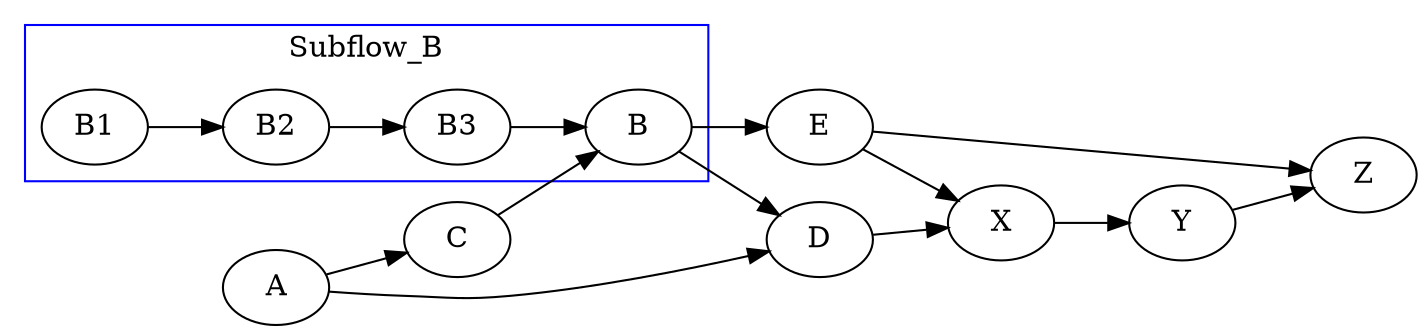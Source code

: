 digraph Topology {
node[ width=0.71, fixedsize=true]
rankdir=LR;
"D";
"C";
"C" -> "B";
"B";
"B" -> "D";
subgraph cluster_B {
label = "Subflow_B";
color=blue
"B3";
"B3" -> "B";
"B2";
"B2" -> "B3";
"B1";
"B1" -> "B2";
}
"A";
"A" -> "C";
"A" -> "D";
"B" -> "E";
"D" -> "X";
"E" -> "X";
"X" -> "Y";
"Y" -> "Z";
"E" -> "Z";
}
